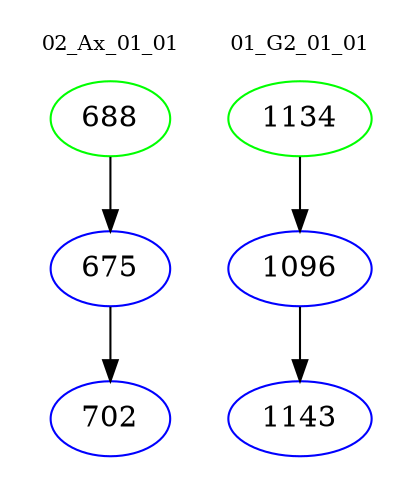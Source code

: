 digraph{
subgraph cluster_0 {
color = white
label = "02_Ax_01_01";
fontsize=10;
T0_688 [label="688", color="green"]
T0_688 -> T0_675 [color="black"]
T0_675 [label="675", color="blue"]
T0_675 -> T0_702 [color="black"]
T0_702 [label="702", color="blue"]
}
subgraph cluster_1 {
color = white
label = "01_G2_01_01";
fontsize=10;
T1_1134 [label="1134", color="green"]
T1_1134 -> T1_1096 [color="black"]
T1_1096 [label="1096", color="blue"]
T1_1096 -> T1_1143 [color="black"]
T1_1143 [label="1143", color="blue"]
}
}

